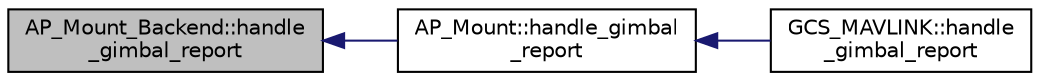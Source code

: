 digraph "AP_Mount_Backend::handle_gimbal_report"
{
 // INTERACTIVE_SVG=YES
  edge [fontname="Helvetica",fontsize="10",labelfontname="Helvetica",labelfontsize="10"];
  node [fontname="Helvetica",fontsize="10",shape=record];
  rankdir="LR";
  Node1 [label="AP_Mount_Backend::handle\l_gimbal_report",height=0.2,width=0.4,color="black", fillcolor="grey75", style="filled" fontcolor="black"];
  Node1 -> Node2 [dir="back",color="midnightblue",fontsize="10",style="solid",fontname="Helvetica"];
  Node2 [label="AP_Mount::handle_gimbal\l_report",height=0.2,width=0.4,color="black", fillcolor="white", style="filled",URL="$classAP__Mount.html#af1e028172157b9ab0f818a9f93b565b0"];
  Node2 -> Node3 [dir="back",color="midnightblue",fontsize="10",style="solid",fontname="Helvetica"];
  Node3 [label="GCS_MAVLINK::handle\l_gimbal_report",height=0.2,width=0.4,color="black", fillcolor="white", style="filled",URL="$classGCS__MAVLINK.html#a15e33a33b1e1d869b2341ef4f7ff66b1"];
}
